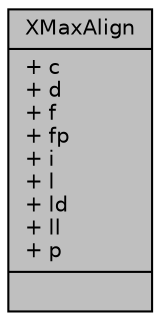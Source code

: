 digraph "XMaxAlign"
{
  edge [fontname="Helvetica",fontsize="10",labelfontname="Helvetica",labelfontsize="10"];
  node [fontname="Helvetica",fontsize="10",shape=record];
  Node1 [label="{XMaxAlign\n|+ c\l+ d\l+ f\l+ fp\l+ i\l+ l\l+ ld\l+ ll\l+ p\l|}",height=0.2,width=0.4,color="black", fillcolor="grey75", style="filled", fontcolor="black"];
}
